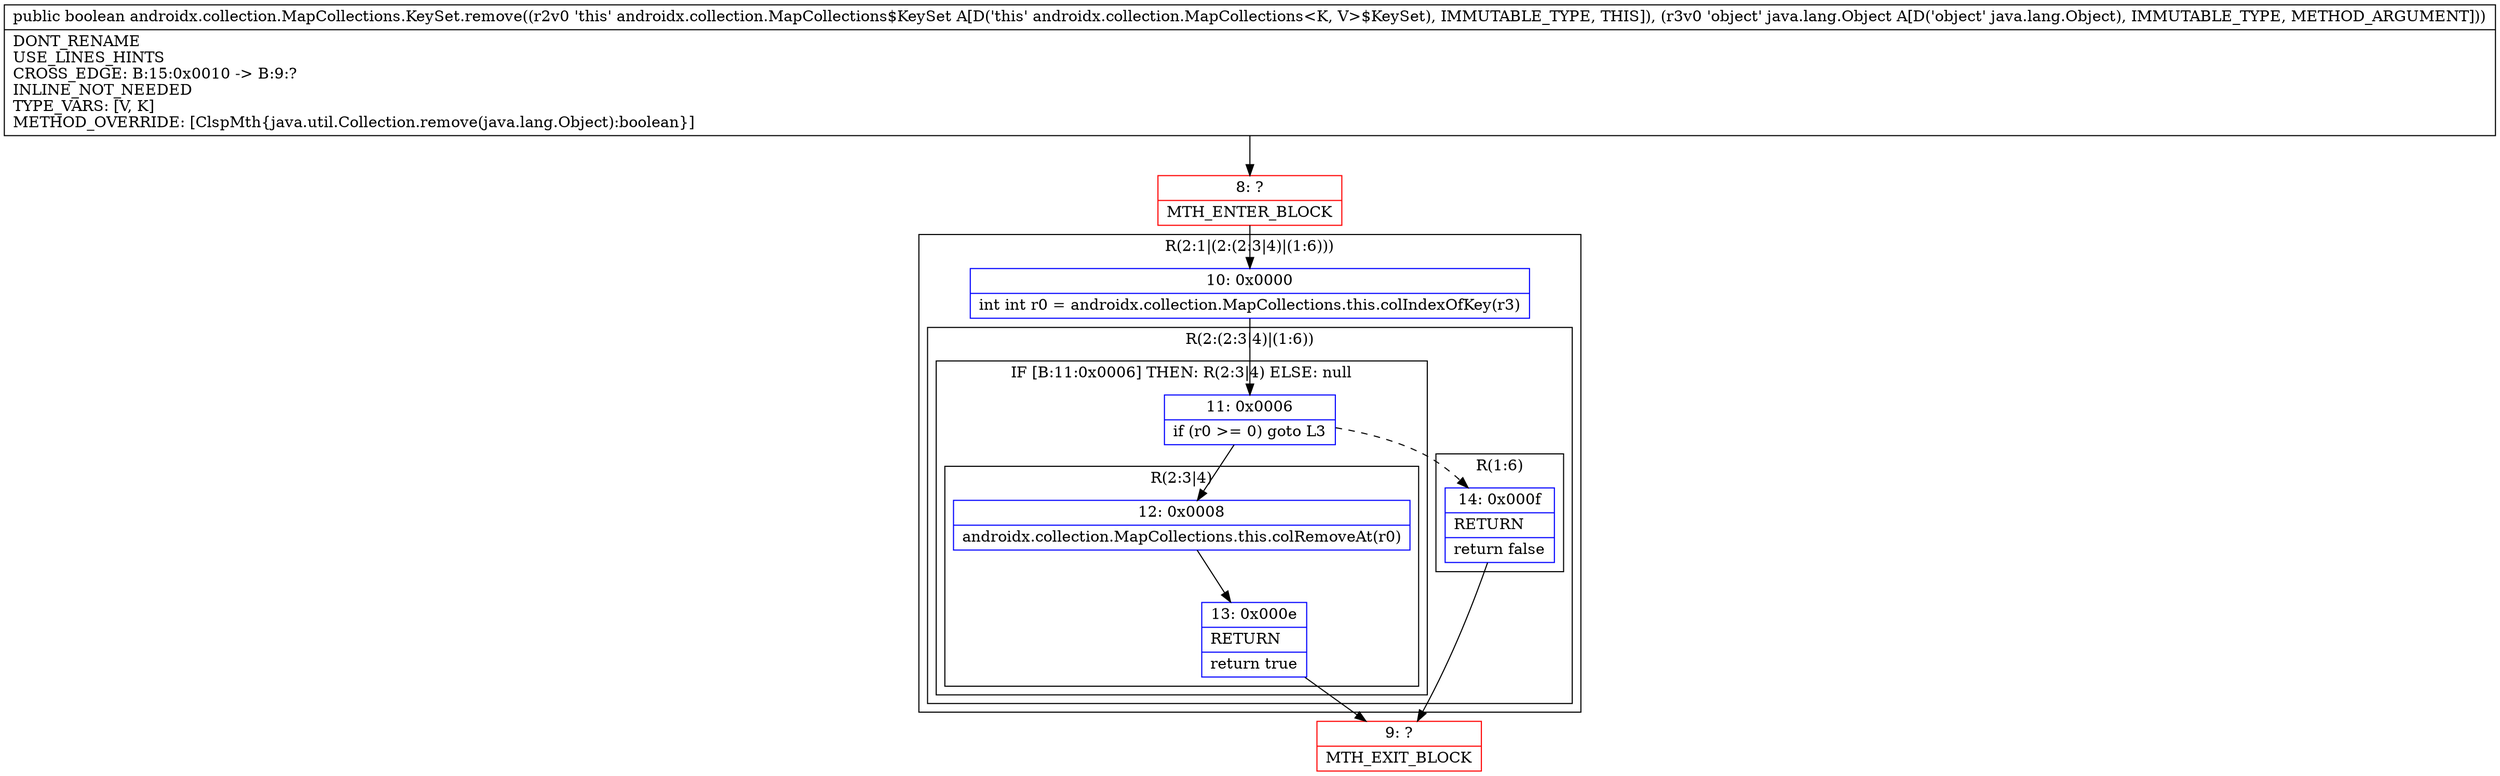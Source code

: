 digraph "CFG forandroidx.collection.MapCollections.KeySet.remove(Ljava\/lang\/Object;)Z" {
subgraph cluster_Region_1427215270 {
label = "R(2:1|(2:(2:3|4)|(1:6)))";
node [shape=record,color=blue];
Node_10 [shape=record,label="{10\:\ 0x0000|int int r0 = androidx.collection.MapCollections.this.colIndexOfKey(r3)\l}"];
subgraph cluster_Region_1279647810 {
label = "R(2:(2:3|4)|(1:6))";
node [shape=record,color=blue];
subgraph cluster_IfRegion_1967333178 {
label = "IF [B:11:0x0006] THEN: R(2:3|4) ELSE: null";
node [shape=record,color=blue];
Node_11 [shape=record,label="{11\:\ 0x0006|if (r0 \>= 0) goto L3\l}"];
subgraph cluster_Region_1318345391 {
label = "R(2:3|4)";
node [shape=record,color=blue];
Node_12 [shape=record,label="{12\:\ 0x0008|androidx.collection.MapCollections.this.colRemoveAt(r0)\l}"];
Node_13 [shape=record,label="{13\:\ 0x000e|RETURN\l|return true\l}"];
}
}
subgraph cluster_Region_1023622631 {
label = "R(1:6)";
node [shape=record,color=blue];
Node_14 [shape=record,label="{14\:\ 0x000f|RETURN\l|return false\l}"];
}
}
}
Node_8 [shape=record,color=red,label="{8\:\ ?|MTH_ENTER_BLOCK\l}"];
Node_9 [shape=record,color=red,label="{9\:\ ?|MTH_EXIT_BLOCK\l}"];
MethodNode[shape=record,label="{public boolean androidx.collection.MapCollections.KeySet.remove((r2v0 'this' androidx.collection.MapCollections$KeySet A[D('this' androidx.collection.MapCollections\<K, V\>$KeySet), IMMUTABLE_TYPE, THIS]), (r3v0 'object' java.lang.Object A[D('object' java.lang.Object), IMMUTABLE_TYPE, METHOD_ARGUMENT]))  | DONT_RENAME\lUSE_LINES_HINTS\lCROSS_EDGE: B:15:0x0010 \-\> B:9:?\lINLINE_NOT_NEEDED\lTYPE_VARS: [V, K]\lMETHOD_OVERRIDE: [ClspMth\{java.util.Collection.remove(java.lang.Object):boolean\}]\l}"];
MethodNode -> Node_8;Node_10 -> Node_11;
Node_11 -> Node_12;
Node_11 -> Node_14[style=dashed];
Node_12 -> Node_13;
Node_13 -> Node_9;
Node_14 -> Node_9;
Node_8 -> Node_10;
}

